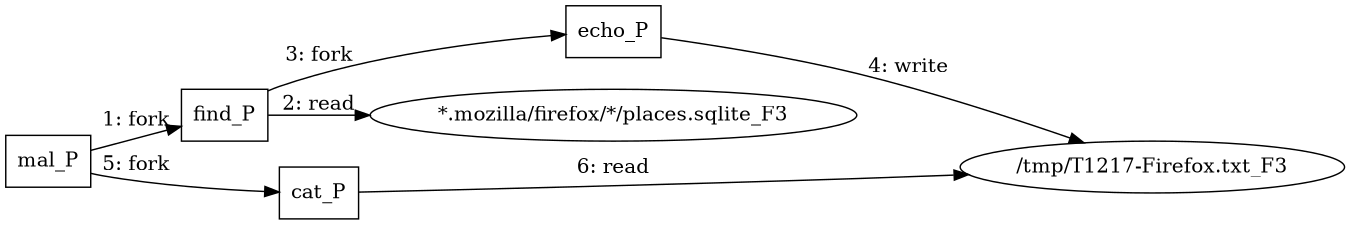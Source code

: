 digraph T1217 {
rankdir="LR"
size="9"
fixedsize="false"
splines="true"
nodesep=0.3
ranksep=0
fontsize=10
overlap="scalexy"
engine= "neato"
	"mal_P" [node_type=Process shape=box]
	"find_P" [node_type=Process shape=box]
	"echo_P" [node_type=Process shape=box]
	"cat_P" [node_type=Process shape=box]
	"*.mozilla/firefox/*/places.sqlite_F3" [node_type=File shape=ellipse]
	"/tmp/T1217-Firefox.txt_F3" [node_type=File shape=ellipse]
	"mal_P" -> "find_P" [label="1: fork"]
	"find_P" -> "*.mozilla/firefox/*/places.sqlite_F3" [label="2: read"]
	"find_P" -> "echo_P" [label="3: fork"]
	"echo_P" -> "/tmp/T1217-Firefox.txt_F3" [label="4: write"]
	"mal_P" -> "cat_P" [label="5: fork"]
	"cat_P" -> "/tmp/T1217-Firefox.txt_F3" [label="6: read"]
}
